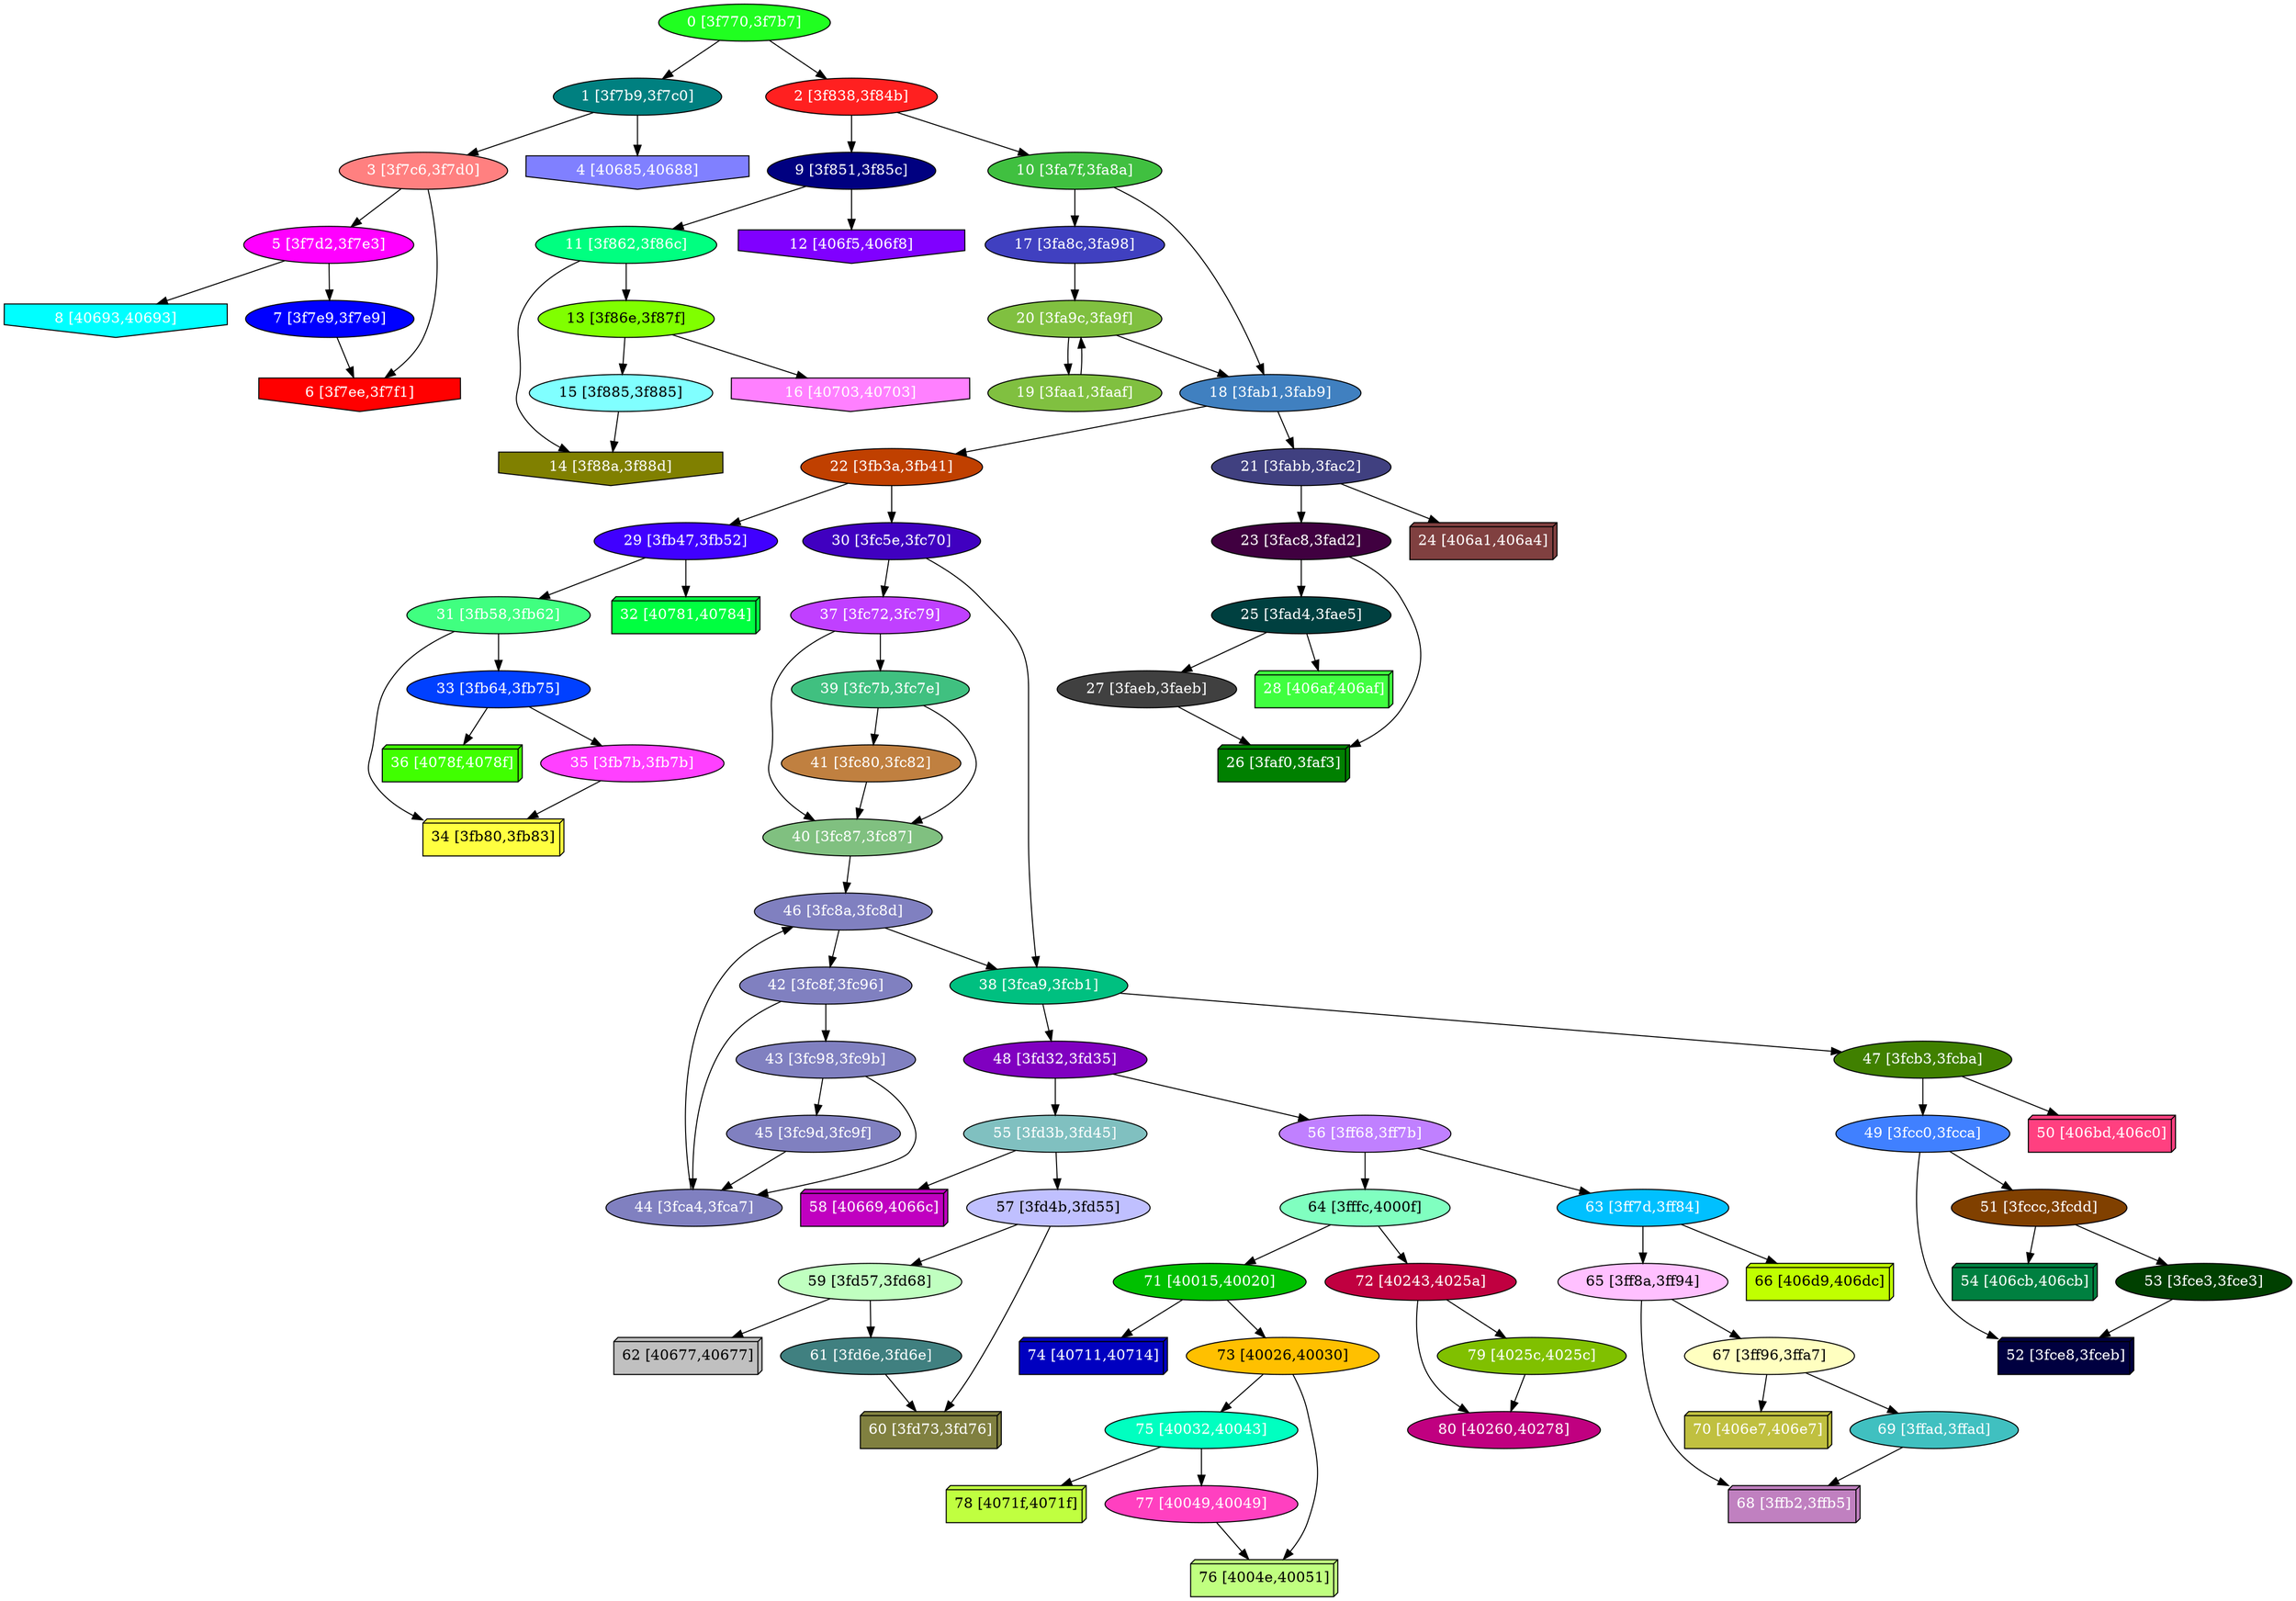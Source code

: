 diGraph libnss3{
	libnss3_0  [style=filled fillcolor="#20FF20" fontcolor="#ffffff" shape=oval label="0 [3f770,3f7b7]"]
	libnss3_1  [style=filled fillcolor="#008080" fontcolor="#ffffff" shape=oval label="1 [3f7b9,3f7c0]"]
	libnss3_2  [style=filled fillcolor="#FF2020" fontcolor="#ffffff" shape=oval label="2 [3f838,3f84b]"]
	libnss3_3  [style=filled fillcolor="#FF8080" fontcolor="#ffffff" shape=oval label="3 [3f7c6,3f7d0]"]
	libnss3_4  [style=filled fillcolor="#8080FF" fontcolor="#ffffff" shape=invhouse label="4 [40685,40688]"]
	libnss3_5  [style=filled fillcolor="#FF00FF" fontcolor="#ffffff" shape=oval label="5 [3f7d2,3f7e3]"]
	libnss3_6  [style=filled fillcolor="#FF0000" fontcolor="#ffffff" shape=invhouse label="6 [3f7ee,3f7f1]"]
	libnss3_7  [style=filled fillcolor="#0000FF" fontcolor="#ffffff" shape=oval label="7 [3f7e9,3f7e9]"]
	libnss3_8  [style=filled fillcolor="#00FFFF" fontcolor="#ffffff" shape=invhouse label="8 [40693,40693]"]
	libnss3_9  [style=filled fillcolor="#000080" fontcolor="#ffffff" shape=oval label="9 [3f851,3f85c]"]
	libnss3_a  [style=filled fillcolor="#40C040" fontcolor="#ffffff" shape=oval label="10 [3fa7f,3fa8a]"]
	libnss3_b  [style=filled fillcolor="#00FF80" fontcolor="#ffffff" shape=oval label="11 [3f862,3f86c]"]
	libnss3_c  [style=filled fillcolor="#8000FF" fontcolor="#ffffff" shape=invhouse label="12 [406f5,406f8]"]
	libnss3_d  [style=filled fillcolor="#80FF00" fontcolor="#000000" shape=oval label="13 [3f86e,3f87f]"]
	libnss3_e  [style=filled fillcolor="#808000" fontcolor="#ffffff" shape=invhouse label="14 [3f88a,3f88d]"]
	libnss3_f  [style=filled fillcolor="#80FFFF" fontcolor="#000000" shape=oval label="15 [3f885,3f885]"]
	libnss3_10  [style=filled fillcolor="#FF80FF" fontcolor="#ffffff" shape=invhouse label="16 [40703,40703]"]
	libnss3_11  [style=filled fillcolor="#4040C0" fontcolor="#ffffff" shape=oval label="17 [3fa8c,3fa98]"]
	libnss3_12  [style=filled fillcolor="#4080C0" fontcolor="#ffffff" shape=oval label="18 [3fab1,3fab9]"]
	libnss3_13  [style=filled fillcolor="#80C040" fontcolor="#ffffff" shape=oval label="19 [3faa1,3faaf]"]
	libnss3_14  [style=filled fillcolor="#80C040" fontcolor="#ffffff" shape=oval label="20 [3fa9c,3fa9f]"]
	libnss3_15  [style=filled fillcolor="#404080" fontcolor="#ffffff" shape=oval label="21 [3fabb,3fac2]"]
	libnss3_16  [style=filled fillcolor="#C04000" fontcolor="#ffffff" shape=oval label="22 [3fb3a,3fb41]"]
	libnss3_17  [style=filled fillcolor="#400040" fontcolor="#ffffff" shape=oval label="23 [3fac8,3fad2]"]
	libnss3_18  [style=filled fillcolor="#804040" fontcolor="#ffffff" shape=box3d label="24 [406a1,406a4]"]
	libnss3_19  [style=filled fillcolor="#004040" fontcolor="#ffffff" shape=oval label="25 [3fad4,3fae5]"]
	libnss3_1a  [style=filled fillcolor="#008000" fontcolor="#ffffff" shape=box3d label="26 [3faf0,3faf3]"]
	libnss3_1b  [style=filled fillcolor="#404040" fontcolor="#ffffff" shape=oval label="27 [3faeb,3faeb]"]
	libnss3_1c  [style=filled fillcolor="#40FF40" fontcolor="#ffffff" shape=box3d label="28 [406af,406af]"]
	libnss3_1d  [style=filled fillcolor="#4000FF" fontcolor="#ffffff" shape=oval label="29 [3fb47,3fb52]"]
	libnss3_1e  [style=filled fillcolor="#4000C0" fontcolor="#ffffff" shape=oval label="30 [3fc5e,3fc70]"]
	libnss3_1f  [style=filled fillcolor="#40FF80" fontcolor="#ffffff" shape=oval label="31 [3fb58,3fb62]"]
	libnss3_20  [style=filled fillcolor="#00FF40" fontcolor="#ffffff" shape=box3d label="32 [40781,40784]"]
	libnss3_21  [style=filled fillcolor="#0040FF" fontcolor="#ffffff" shape=oval label="33 [3fb64,3fb75]"]
	libnss3_22  [style=filled fillcolor="#FFFF40" fontcolor="#000000" shape=box3d label="34 [3fb80,3fb83]"]
	libnss3_23  [style=filled fillcolor="#FF40FF" fontcolor="#ffffff" shape=oval label="35 [3fb7b,3fb7b]"]
	libnss3_24  [style=filled fillcolor="#40FF00" fontcolor="#ffffff" shape=box3d label="36 [4078f,4078f]"]
	libnss3_25  [style=filled fillcolor="#C040FF" fontcolor="#ffffff" shape=oval label="37 [3fc72,3fc79]"]
	libnss3_26  [style=filled fillcolor="#00C080" fontcolor="#ffffff" shape=oval label="38 [3fca9,3fcb1]"]
	libnss3_27  [style=filled fillcolor="#40C080" fontcolor="#ffffff" shape=oval label="39 [3fc7b,3fc7e]"]
	libnss3_28  [style=filled fillcolor="#80C080" fontcolor="#ffffff" shape=oval label="40 [3fc87,3fc87]"]
	libnss3_29  [style=filled fillcolor="#C08040" fontcolor="#ffffff" shape=oval label="41 [3fc80,3fc82]"]
	libnss3_2a  [style=filled fillcolor="#8080C0" fontcolor="#ffffff" shape=oval label="42 [3fc8f,3fc96]"]
	libnss3_2b  [style=filled fillcolor="#8080C0" fontcolor="#ffffff" shape=oval label="43 [3fc98,3fc9b]"]
	libnss3_2c  [style=filled fillcolor="#8080C0" fontcolor="#ffffff" shape=oval label="44 [3fca4,3fca7]"]
	libnss3_2d  [style=filled fillcolor="#8080C0" fontcolor="#ffffff" shape=oval label="45 [3fc9d,3fc9f]"]
	libnss3_2e  [style=filled fillcolor="#8080C0" fontcolor="#ffffff" shape=oval label="46 [3fc8a,3fc8d]"]
	libnss3_2f  [style=filled fillcolor="#408000" fontcolor="#ffffff" shape=oval label="47 [3fcb3,3fcba]"]
	libnss3_30  [style=filled fillcolor="#8000C0" fontcolor="#ffffff" shape=oval label="48 [3fd32,3fd35]"]
	libnss3_31  [style=filled fillcolor="#4080FF" fontcolor="#ffffff" shape=oval label="49 [3fcc0,3fcca]"]
	libnss3_32  [style=filled fillcolor="#FF4080" fontcolor="#ffffff" shape=box3d label="50 [406bd,406c0]"]
	libnss3_33  [style=filled fillcolor="#804000" fontcolor="#ffffff" shape=oval label="51 [3fccc,3fcdd]"]
	libnss3_34  [style=filled fillcolor="#000040" fontcolor="#ffffff" shape=box3d label="52 [3fce8,3fceb]"]
	libnss3_35  [style=filled fillcolor="#004000" fontcolor="#ffffff" shape=oval label="53 [3fce3,3fce3]"]
	libnss3_36  [style=filled fillcolor="#008040" fontcolor="#ffffff" shape=box3d label="54 [406cb,406cb]"]
	libnss3_37  [style=filled fillcolor="#80C0C0" fontcolor="#ffffff" shape=oval label="55 [3fd3b,3fd45]"]
	libnss3_38  [style=filled fillcolor="#C080FF" fontcolor="#ffffff" shape=oval label="56 [3ff68,3ff7b]"]
	libnss3_39  [style=filled fillcolor="#C0C0FF" fontcolor="#000000" shape=oval label="57 [3fd4b,3fd55]"]
	libnss3_3a  [style=filled fillcolor="#C000C0" fontcolor="#ffffff" shape=box3d label="58 [40669,4066c]"]
	libnss3_3b  [style=filled fillcolor="#C0FFC0" fontcolor="#000000" shape=oval label="59 [3fd57,3fd68]"]
	libnss3_3c  [style=filled fillcolor="#808040" fontcolor="#ffffff" shape=box3d label="60 [3fd73,3fd76]"]
	libnss3_3d  [style=filled fillcolor="#408080" fontcolor="#ffffff" shape=oval label="61 [3fd6e,3fd6e]"]
	libnss3_3e  [style=filled fillcolor="#C0C0C0" fontcolor="#000000" shape=box3d label="62 [40677,40677]"]
	libnss3_3f  [style=filled fillcolor="#00C0FF" fontcolor="#ffffff" shape=oval label="63 [3ff7d,3ff84]"]
	libnss3_40  [style=filled fillcolor="#80FFC0" fontcolor="#000000" shape=oval label="64 [3fffc,4000f]"]
	libnss3_41  [style=filled fillcolor="#FFC0FF" fontcolor="#000000" shape=oval label="65 [3ff8a,3ff94]"]
	libnss3_42  [style=filled fillcolor="#C0FF00" fontcolor="#000000" shape=box3d label="66 [406d9,406dc]"]
	libnss3_43  [style=filled fillcolor="#FFFFC0" fontcolor="#000000" shape=oval label="67 [3ff96,3ffa7]"]
	libnss3_44  [style=filled fillcolor="#C080C0" fontcolor="#ffffff" shape=box3d label="68 [3ffb2,3ffb5]"]
	libnss3_45  [style=filled fillcolor="#40C0C0" fontcolor="#ffffff" shape=oval label="69 [3ffad,3ffad]"]
	libnss3_46  [style=filled fillcolor="#C0C040" fontcolor="#ffffff" shape=box3d label="70 [406e7,406e7]"]
	libnss3_47  [style=filled fillcolor="#00C000" fontcolor="#ffffff" shape=oval label="71 [40015,40020]"]
	libnss3_48  [style=filled fillcolor="#C00040" fontcolor="#ffffff" shape=oval label="72 [40243,4025a]"]
	libnss3_49  [style=filled fillcolor="#FFC000" fontcolor="#000000" shape=oval label="73 [40026,40030]"]
	libnss3_4a  [style=filled fillcolor="#0000C0" fontcolor="#ffffff" shape=box3d label="74 [40711,40714]"]
	libnss3_4b  [style=filled fillcolor="#00FFC0" fontcolor="#ffffff" shape=oval label="75 [40032,40043]"]
	libnss3_4c  [style=filled fillcolor="#C0FF80" fontcolor="#000000" shape=box3d label="76 [4004e,40051]"]
	libnss3_4d  [style=filled fillcolor="#FF40C0" fontcolor="#ffffff" shape=oval label="77 [40049,40049]"]
	libnss3_4e  [style=filled fillcolor="#C0FF40" fontcolor="#000000" shape=box3d label="78 [4071f,4071f]"]
	libnss3_4f  [style=filled fillcolor="#80C000" fontcolor="#ffffff" shape=oval label="79 [4025c,4025c]"]
	libnss3_50  [style=filled fillcolor="#C00080" fontcolor="#ffffff" shape=oval label="80 [40260,40278]"]

	libnss3_0 -> libnss3_1
	libnss3_0 -> libnss3_2
	libnss3_1 -> libnss3_3
	libnss3_1 -> libnss3_4
	libnss3_2 -> libnss3_9
	libnss3_2 -> libnss3_a
	libnss3_3 -> libnss3_5
	libnss3_3 -> libnss3_6
	libnss3_5 -> libnss3_7
	libnss3_5 -> libnss3_8
	libnss3_7 -> libnss3_6
	libnss3_9 -> libnss3_b
	libnss3_9 -> libnss3_c
	libnss3_a -> libnss3_11
	libnss3_a -> libnss3_12
	libnss3_b -> libnss3_d
	libnss3_b -> libnss3_e
	libnss3_d -> libnss3_f
	libnss3_d -> libnss3_10
	libnss3_f -> libnss3_e
	libnss3_11 -> libnss3_14
	libnss3_12 -> libnss3_15
	libnss3_12 -> libnss3_16
	libnss3_13 -> libnss3_14
	libnss3_14 -> libnss3_12
	libnss3_14 -> libnss3_13
	libnss3_15 -> libnss3_17
	libnss3_15 -> libnss3_18
	libnss3_16 -> libnss3_1d
	libnss3_16 -> libnss3_1e
	libnss3_17 -> libnss3_19
	libnss3_17 -> libnss3_1a
	libnss3_19 -> libnss3_1b
	libnss3_19 -> libnss3_1c
	libnss3_1b -> libnss3_1a
	libnss3_1d -> libnss3_1f
	libnss3_1d -> libnss3_20
	libnss3_1e -> libnss3_25
	libnss3_1e -> libnss3_26
	libnss3_1f -> libnss3_21
	libnss3_1f -> libnss3_22
	libnss3_21 -> libnss3_23
	libnss3_21 -> libnss3_24
	libnss3_23 -> libnss3_22
	libnss3_25 -> libnss3_27
	libnss3_25 -> libnss3_28
	libnss3_26 -> libnss3_2f
	libnss3_26 -> libnss3_30
	libnss3_27 -> libnss3_28
	libnss3_27 -> libnss3_29
	libnss3_28 -> libnss3_2e
	libnss3_29 -> libnss3_28
	libnss3_2a -> libnss3_2b
	libnss3_2a -> libnss3_2c
	libnss3_2b -> libnss3_2c
	libnss3_2b -> libnss3_2d
	libnss3_2c -> libnss3_2e
	libnss3_2d -> libnss3_2c
	libnss3_2e -> libnss3_26
	libnss3_2e -> libnss3_2a
	libnss3_2f -> libnss3_31
	libnss3_2f -> libnss3_32
	libnss3_30 -> libnss3_37
	libnss3_30 -> libnss3_38
	libnss3_31 -> libnss3_33
	libnss3_31 -> libnss3_34
	libnss3_33 -> libnss3_35
	libnss3_33 -> libnss3_36
	libnss3_35 -> libnss3_34
	libnss3_37 -> libnss3_39
	libnss3_37 -> libnss3_3a
	libnss3_38 -> libnss3_3f
	libnss3_38 -> libnss3_40
	libnss3_39 -> libnss3_3b
	libnss3_39 -> libnss3_3c
	libnss3_3b -> libnss3_3d
	libnss3_3b -> libnss3_3e
	libnss3_3d -> libnss3_3c
	libnss3_3f -> libnss3_41
	libnss3_3f -> libnss3_42
	libnss3_40 -> libnss3_47
	libnss3_40 -> libnss3_48
	libnss3_41 -> libnss3_43
	libnss3_41 -> libnss3_44
	libnss3_43 -> libnss3_45
	libnss3_43 -> libnss3_46
	libnss3_45 -> libnss3_44
	libnss3_47 -> libnss3_49
	libnss3_47 -> libnss3_4a
	libnss3_48 -> libnss3_4f
	libnss3_48 -> libnss3_50
	libnss3_49 -> libnss3_4b
	libnss3_49 -> libnss3_4c
	libnss3_4b -> libnss3_4d
	libnss3_4b -> libnss3_4e
	libnss3_4d -> libnss3_4c
	libnss3_4f -> libnss3_50
}